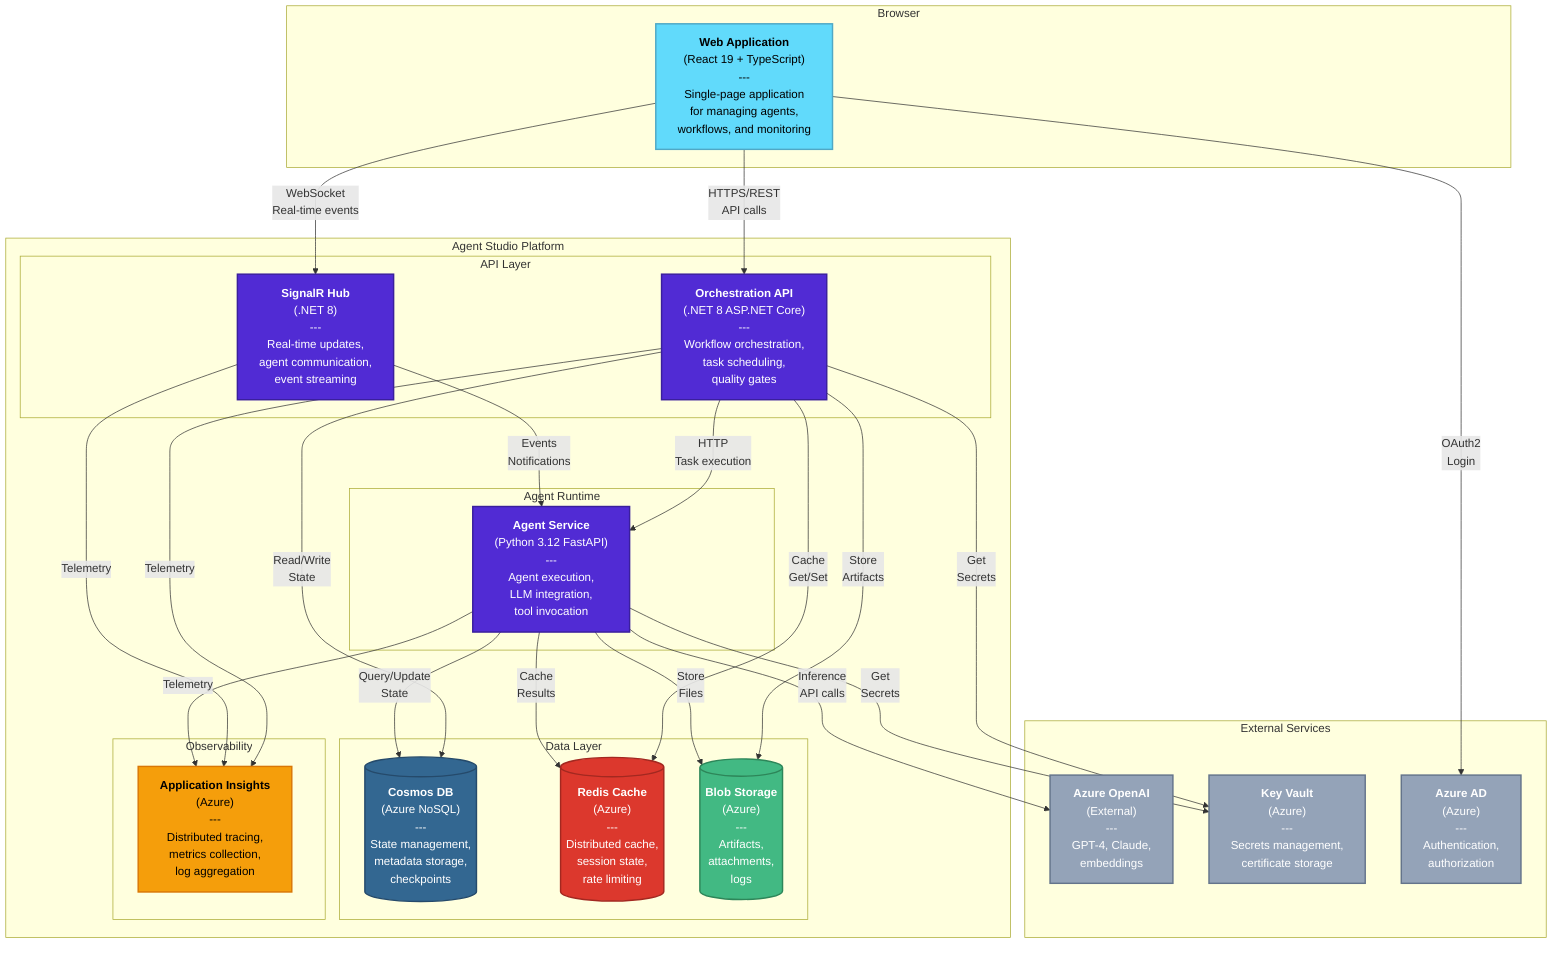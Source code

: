 graph TB
    subgraph "Browser"
        webapp["<b>Web Application</b><br/>(React 19 + TypeScript)<br/>---<br/>Single-page application<br/>for managing agents,<br/>workflows, and monitoring"]
    end

    subgraph "Agent Studio Platform"
        subgraph "API Layer"
            api["<b>Orchestration API</b><br/>(.NET 8 ASP.NET Core)<br/>---<br/>Workflow orchestration,<br/>task scheduling,<br/>quality gates"]
            signalr["<b>SignalR Hub</b><br/>(.NET 8)<br/>---<br/>Real-time updates,<br/>agent communication,<br/>event streaming"]
        end

        subgraph "Agent Runtime"
            agents["<b>Agent Service</b><br/>(Python 3.12 FastAPI)<br/>---<br/>Agent execution,<br/>LLM integration,<br/>tool invocation"]
        end

        subgraph "Data Layer"
            cosmos[("<b>Cosmos DB</b><br/>(Azure NoSQL)<br/>---<br/>State management,<br/>metadata storage,<br/>checkpoints")]
            redis[("<b>Redis Cache</b><br/>(Azure)<br/>---<br/>Distributed cache,<br/>session state,<br/>rate limiting")]
            storage[("<b>Blob Storage</b><br/>(Azure)<br/>---<br/>Artifacts,<br/>attachments,<br/>logs")]
        end

        subgraph "Observability"
            insights["<b>Application Insights</b><br/>(Azure)<br/>---<br/>Distributed tracing,<br/>metrics collection,<br/>log aggregation"]
        end
    end

    subgraph "External Services"
        openai["<b>Azure OpenAI</b><br/>(External)<br/>---<br/>GPT-4, Claude,<br/>embeddings"]
        keyvault["<b>Key Vault</b><br/>(Azure)<br/>---<br/>Secrets management,<br/>certificate storage"]
        aad["<b>Azure AD</b><br/>(Azure)<br/>---<br/>Authentication,<br/>authorization"]
    end

    webapp -->|HTTPS/REST<br/>API calls| api
    webapp -->|WebSocket<br/>Real-time events| signalr

    api -->|HTTP<br/>Task execution| agents
    api -->|Read/Write<br/>State| cosmos
    api -->|Cache<br/>Get/Set| redis
    api -->|Store<br/>Artifacts| storage
    api -->|Get<br/>Secrets| keyvault
    api -->|Telemetry| insights

    signalr -->|Events<br/>Notifications| agents
    signalr -->|Telemetry| insights

    agents -->|Query/Update<br/>State| cosmos
    agents -->|Cache<br/>Results| redis
    agents -->|Store<br/>Files| storage
    agents -->|Inference<br/>API calls| openai
    agents -->|Get<br/>Secrets| keyvault
    agents -->|Telemetry| insights

    webapp -->|OAuth2<br/>Login| aad

    classDef frontend fill:#61dafb,stroke:#4fa8c5,color:#000,stroke-width:2px
    classDef backend fill:#512bd4,stroke:#3a1f9d,color:#fff,stroke-width:2px
    classDef database fill:#336791,stroke:#254a6b,color:#fff,stroke-width:2px
    classDef cache fill:#dc382d,stroke:#a32820,color:#fff,stroke-width:2px
    classDef storage fill:#42b983,stroke:#2d8659,color:#fff,stroke-width:2px
    classDef observability fill:#f59e0b,stroke:#d97706,color:#000,stroke-width:2px
    classDef external fill:#94a3b8,stroke:#64748b,color:#fff,stroke-width:2px

    class webapp frontend
    class api,signalr,agents backend
    class cosmos database
    class redis cache
    class storage storage
    class insights observability
    class openai,keyvault,aad external